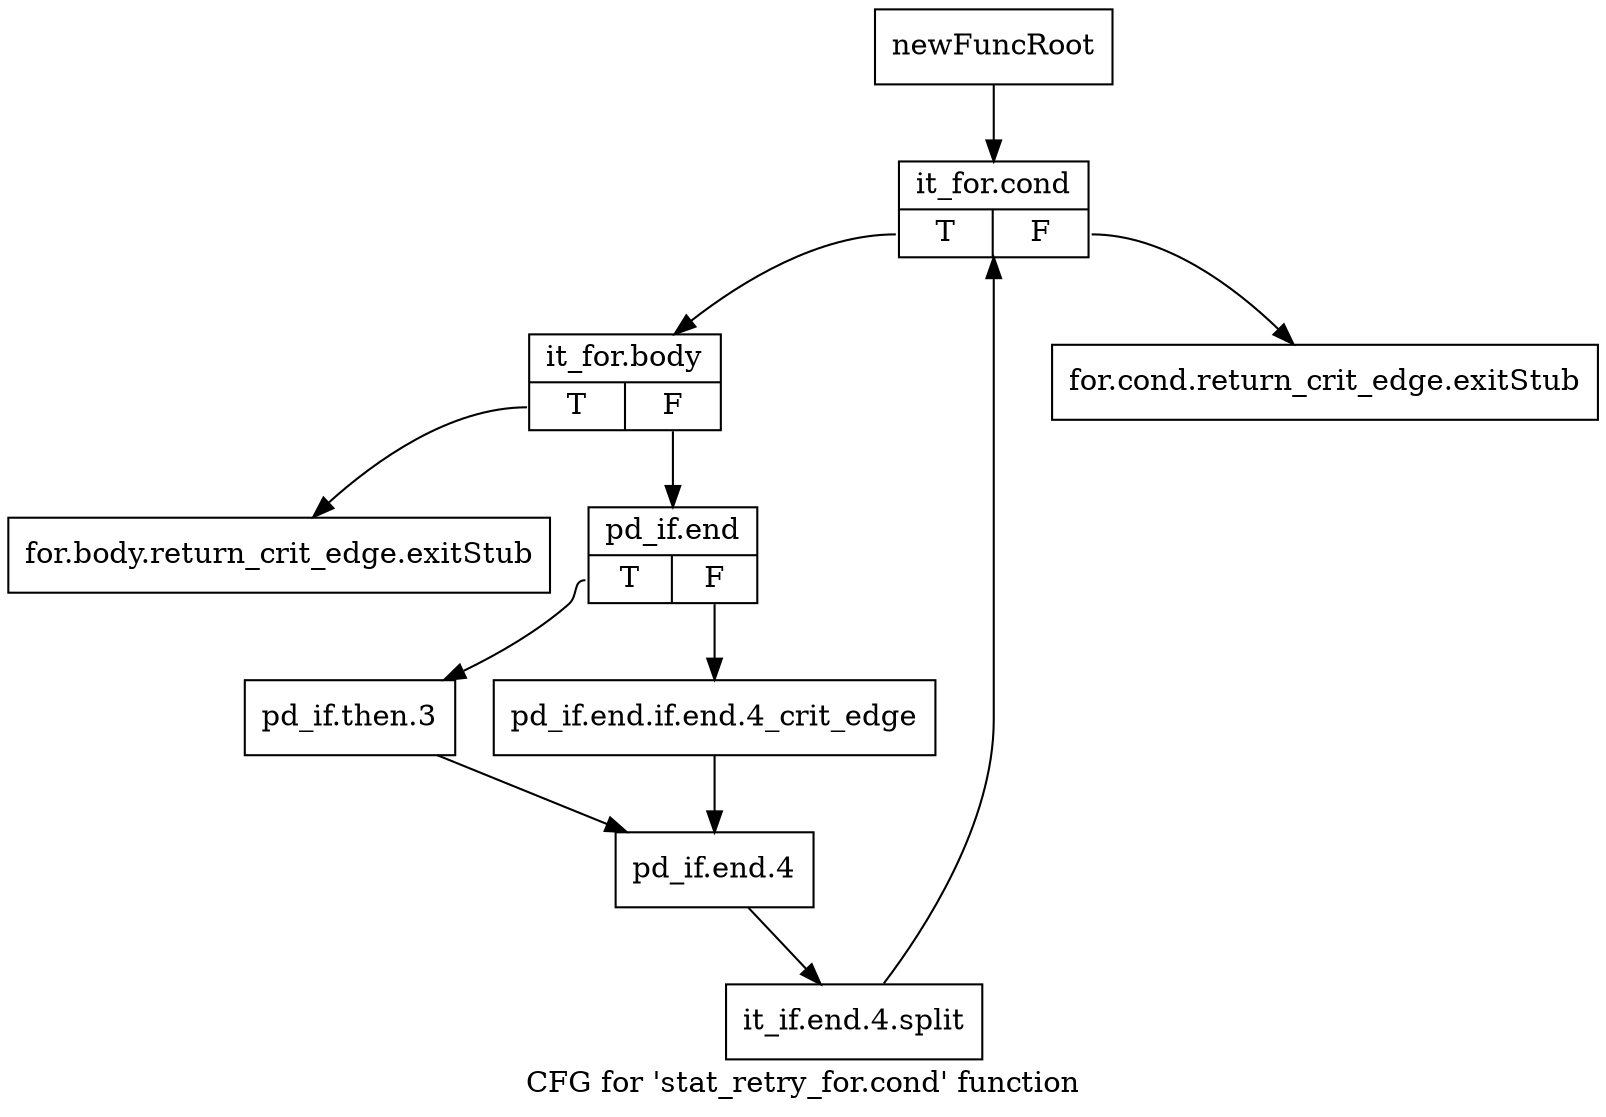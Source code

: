 digraph "CFG for 'stat_retry_for.cond' function" {
	label="CFG for 'stat_retry_for.cond' function";

	Node0x120a6e0 [shape=record,label="{newFuncRoot}"];
	Node0x120a6e0 -> Node0x120a7d0;
	Node0x120a730 [shape=record,label="{for.cond.return_crit_edge.exitStub}"];
	Node0x120a780 [shape=record,label="{for.body.return_crit_edge.exitStub}"];
	Node0x120a7d0 [shape=record,label="{it_for.cond|{<s0>T|<s1>F}}"];
	Node0x120a7d0:s0 -> Node0x120a820;
	Node0x120a7d0:s1 -> Node0x120a730;
	Node0x120a820 [shape=record,label="{it_for.body|{<s0>T|<s1>F}}"];
	Node0x120a820:s0 -> Node0x120a780;
	Node0x120a820:s1 -> Node0x120a870;
	Node0x120a870 [shape=record,label="{pd_if.end|{<s0>T|<s1>F}}"];
	Node0x120a870:s0 -> Node0x120a910;
	Node0x120a870:s1 -> Node0x120a8c0;
	Node0x120a8c0 [shape=record,label="{pd_if.end.if.end.4_crit_edge}"];
	Node0x120a8c0 -> Node0x120a960;
	Node0x120a910 [shape=record,label="{pd_if.then.3}"];
	Node0x120a910 -> Node0x120a960;
	Node0x120a960 [shape=record,label="{pd_if.end.4}"];
	Node0x120a960 -> Node0x14e94f0;
	Node0x14e94f0 [shape=record,label="{it_if.end.4.split}"];
	Node0x14e94f0 -> Node0x120a7d0;
}
